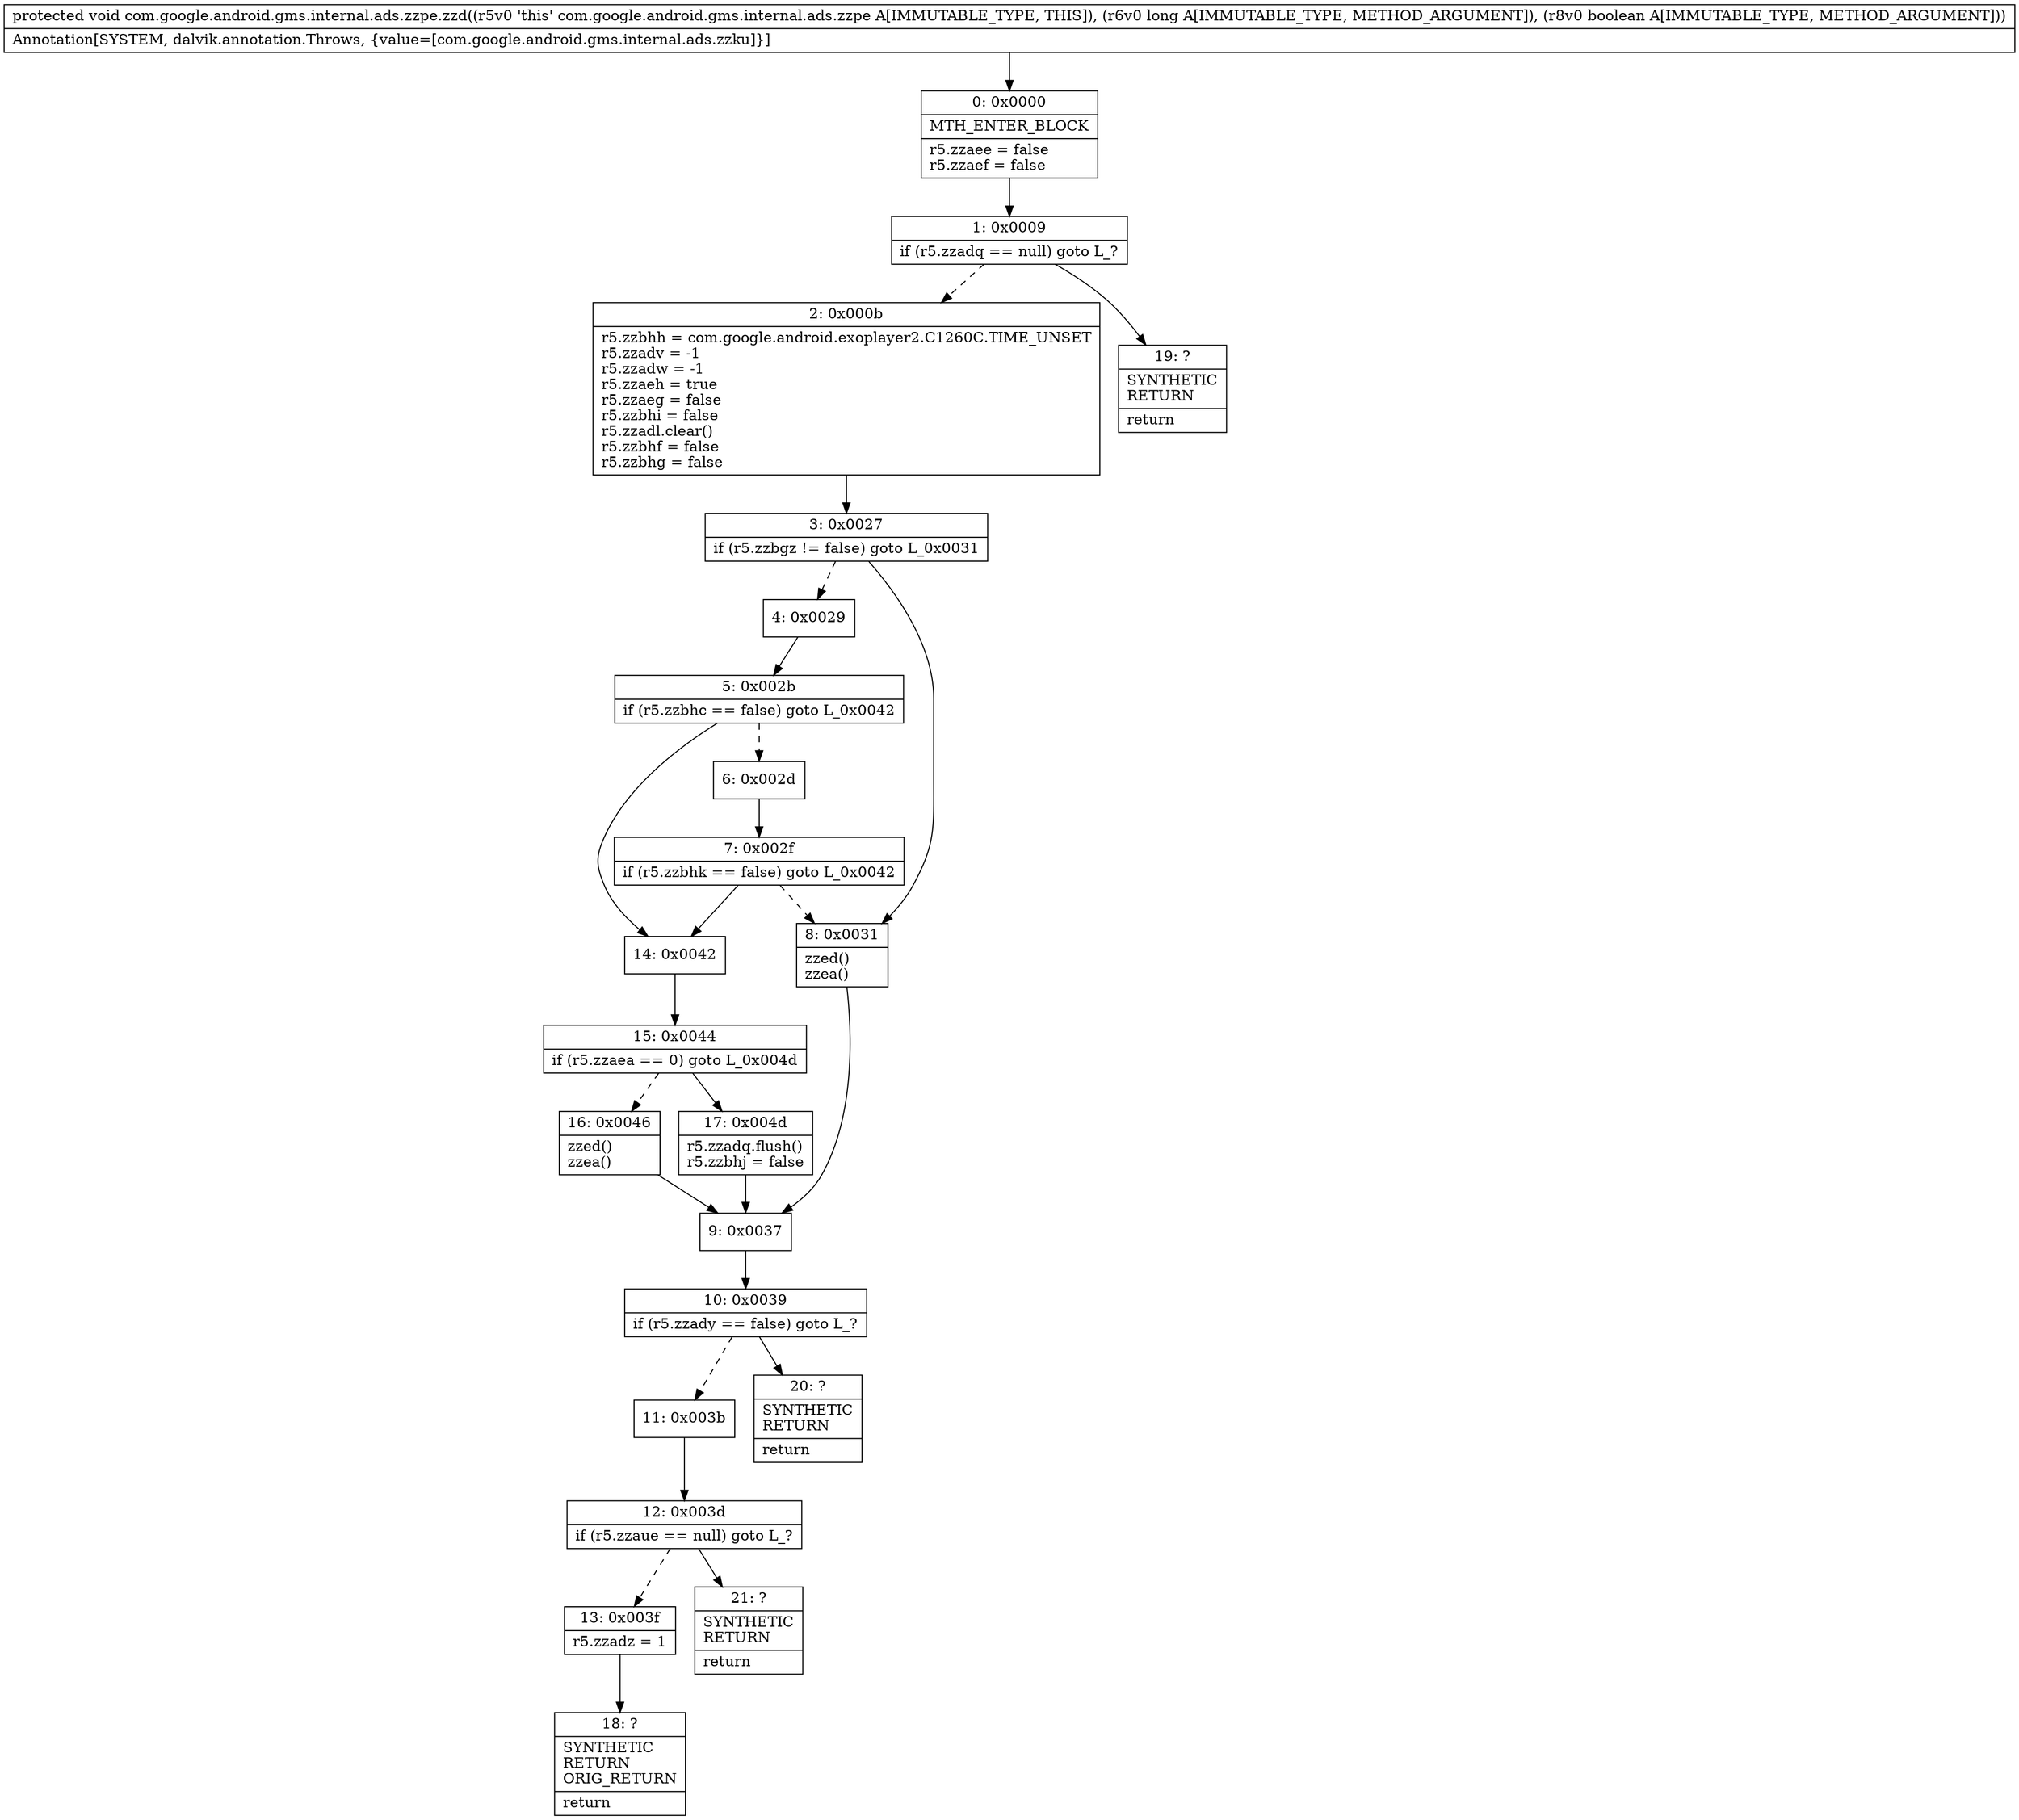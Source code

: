 digraph "CFG forcom.google.android.gms.internal.ads.zzpe.zzd(JZ)V" {
Node_0 [shape=record,label="{0\:\ 0x0000|MTH_ENTER_BLOCK\l|r5.zzaee = false\lr5.zzaef = false\l}"];
Node_1 [shape=record,label="{1\:\ 0x0009|if (r5.zzadq == null) goto L_?\l}"];
Node_2 [shape=record,label="{2\:\ 0x000b|r5.zzbhh = com.google.android.exoplayer2.C1260C.TIME_UNSET\lr5.zzadv = \-1\lr5.zzadw = \-1\lr5.zzaeh = true\lr5.zzaeg = false\lr5.zzbhi = false\lr5.zzadl.clear()\lr5.zzbhf = false\lr5.zzbhg = false\l}"];
Node_3 [shape=record,label="{3\:\ 0x0027|if (r5.zzbgz != false) goto L_0x0031\l}"];
Node_4 [shape=record,label="{4\:\ 0x0029}"];
Node_5 [shape=record,label="{5\:\ 0x002b|if (r5.zzbhc == false) goto L_0x0042\l}"];
Node_6 [shape=record,label="{6\:\ 0x002d}"];
Node_7 [shape=record,label="{7\:\ 0x002f|if (r5.zzbhk == false) goto L_0x0042\l}"];
Node_8 [shape=record,label="{8\:\ 0x0031|zzed()\lzzea()\l}"];
Node_9 [shape=record,label="{9\:\ 0x0037}"];
Node_10 [shape=record,label="{10\:\ 0x0039|if (r5.zzady == false) goto L_?\l}"];
Node_11 [shape=record,label="{11\:\ 0x003b}"];
Node_12 [shape=record,label="{12\:\ 0x003d|if (r5.zzaue == null) goto L_?\l}"];
Node_13 [shape=record,label="{13\:\ 0x003f|r5.zzadz = 1\l}"];
Node_14 [shape=record,label="{14\:\ 0x0042}"];
Node_15 [shape=record,label="{15\:\ 0x0044|if (r5.zzaea == 0) goto L_0x004d\l}"];
Node_16 [shape=record,label="{16\:\ 0x0046|zzed()\lzzea()\l}"];
Node_17 [shape=record,label="{17\:\ 0x004d|r5.zzadq.flush()\lr5.zzbhj = false\l}"];
Node_18 [shape=record,label="{18\:\ ?|SYNTHETIC\lRETURN\lORIG_RETURN\l|return\l}"];
Node_19 [shape=record,label="{19\:\ ?|SYNTHETIC\lRETURN\l|return\l}"];
Node_20 [shape=record,label="{20\:\ ?|SYNTHETIC\lRETURN\l|return\l}"];
Node_21 [shape=record,label="{21\:\ ?|SYNTHETIC\lRETURN\l|return\l}"];
MethodNode[shape=record,label="{protected void com.google.android.gms.internal.ads.zzpe.zzd((r5v0 'this' com.google.android.gms.internal.ads.zzpe A[IMMUTABLE_TYPE, THIS]), (r6v0 long A[IMMUTABLE_TYPE, METHOD_ARGUMENT]), (r8v0 boolean A[IMMUTABLE_TYPE, METHOD_ARGUMENT]))  | Annotation[SYSTEM, dalvik.annotation.Throws, \{value=[com.google.android.gms.internal.ads.zzku]\}]\l}"];
MethodNode -> Node_0;
Node_0 -> Node_1;
Node_1 -> Node_2[style=dashed];
Node_1 -> Node_19;
Node_2 -> Node_3;
Node_3 -> Node_4[style=dashed];
Node_3 -> Node_8;
Node_4 -> Node_5;
Node_5 -> Node_6[style=dashed];
Node_5 -> Node_14;
Node_6 -> Node_7;
Node_7 -> Node_8[style=dashed];
Node_7 -> Node_14;
Node_8 -> Node_9;
Node_9 -> Node_10;
Node_10 -> Node_11[style=dashed];
Node_10 -> Node_20;
Node_11 -> Node_12;
Node_12 -> Node_13[style=dashed];
Node_12 -> Node_21;
Node_13 -> Node_18;
Node_14 -> Node_15;
Node_15 -> Node_16[style=dashed];
Node_15 -> Node_17;
Node_16 -> Node_9;
Node_17 -> Node_9;
}

